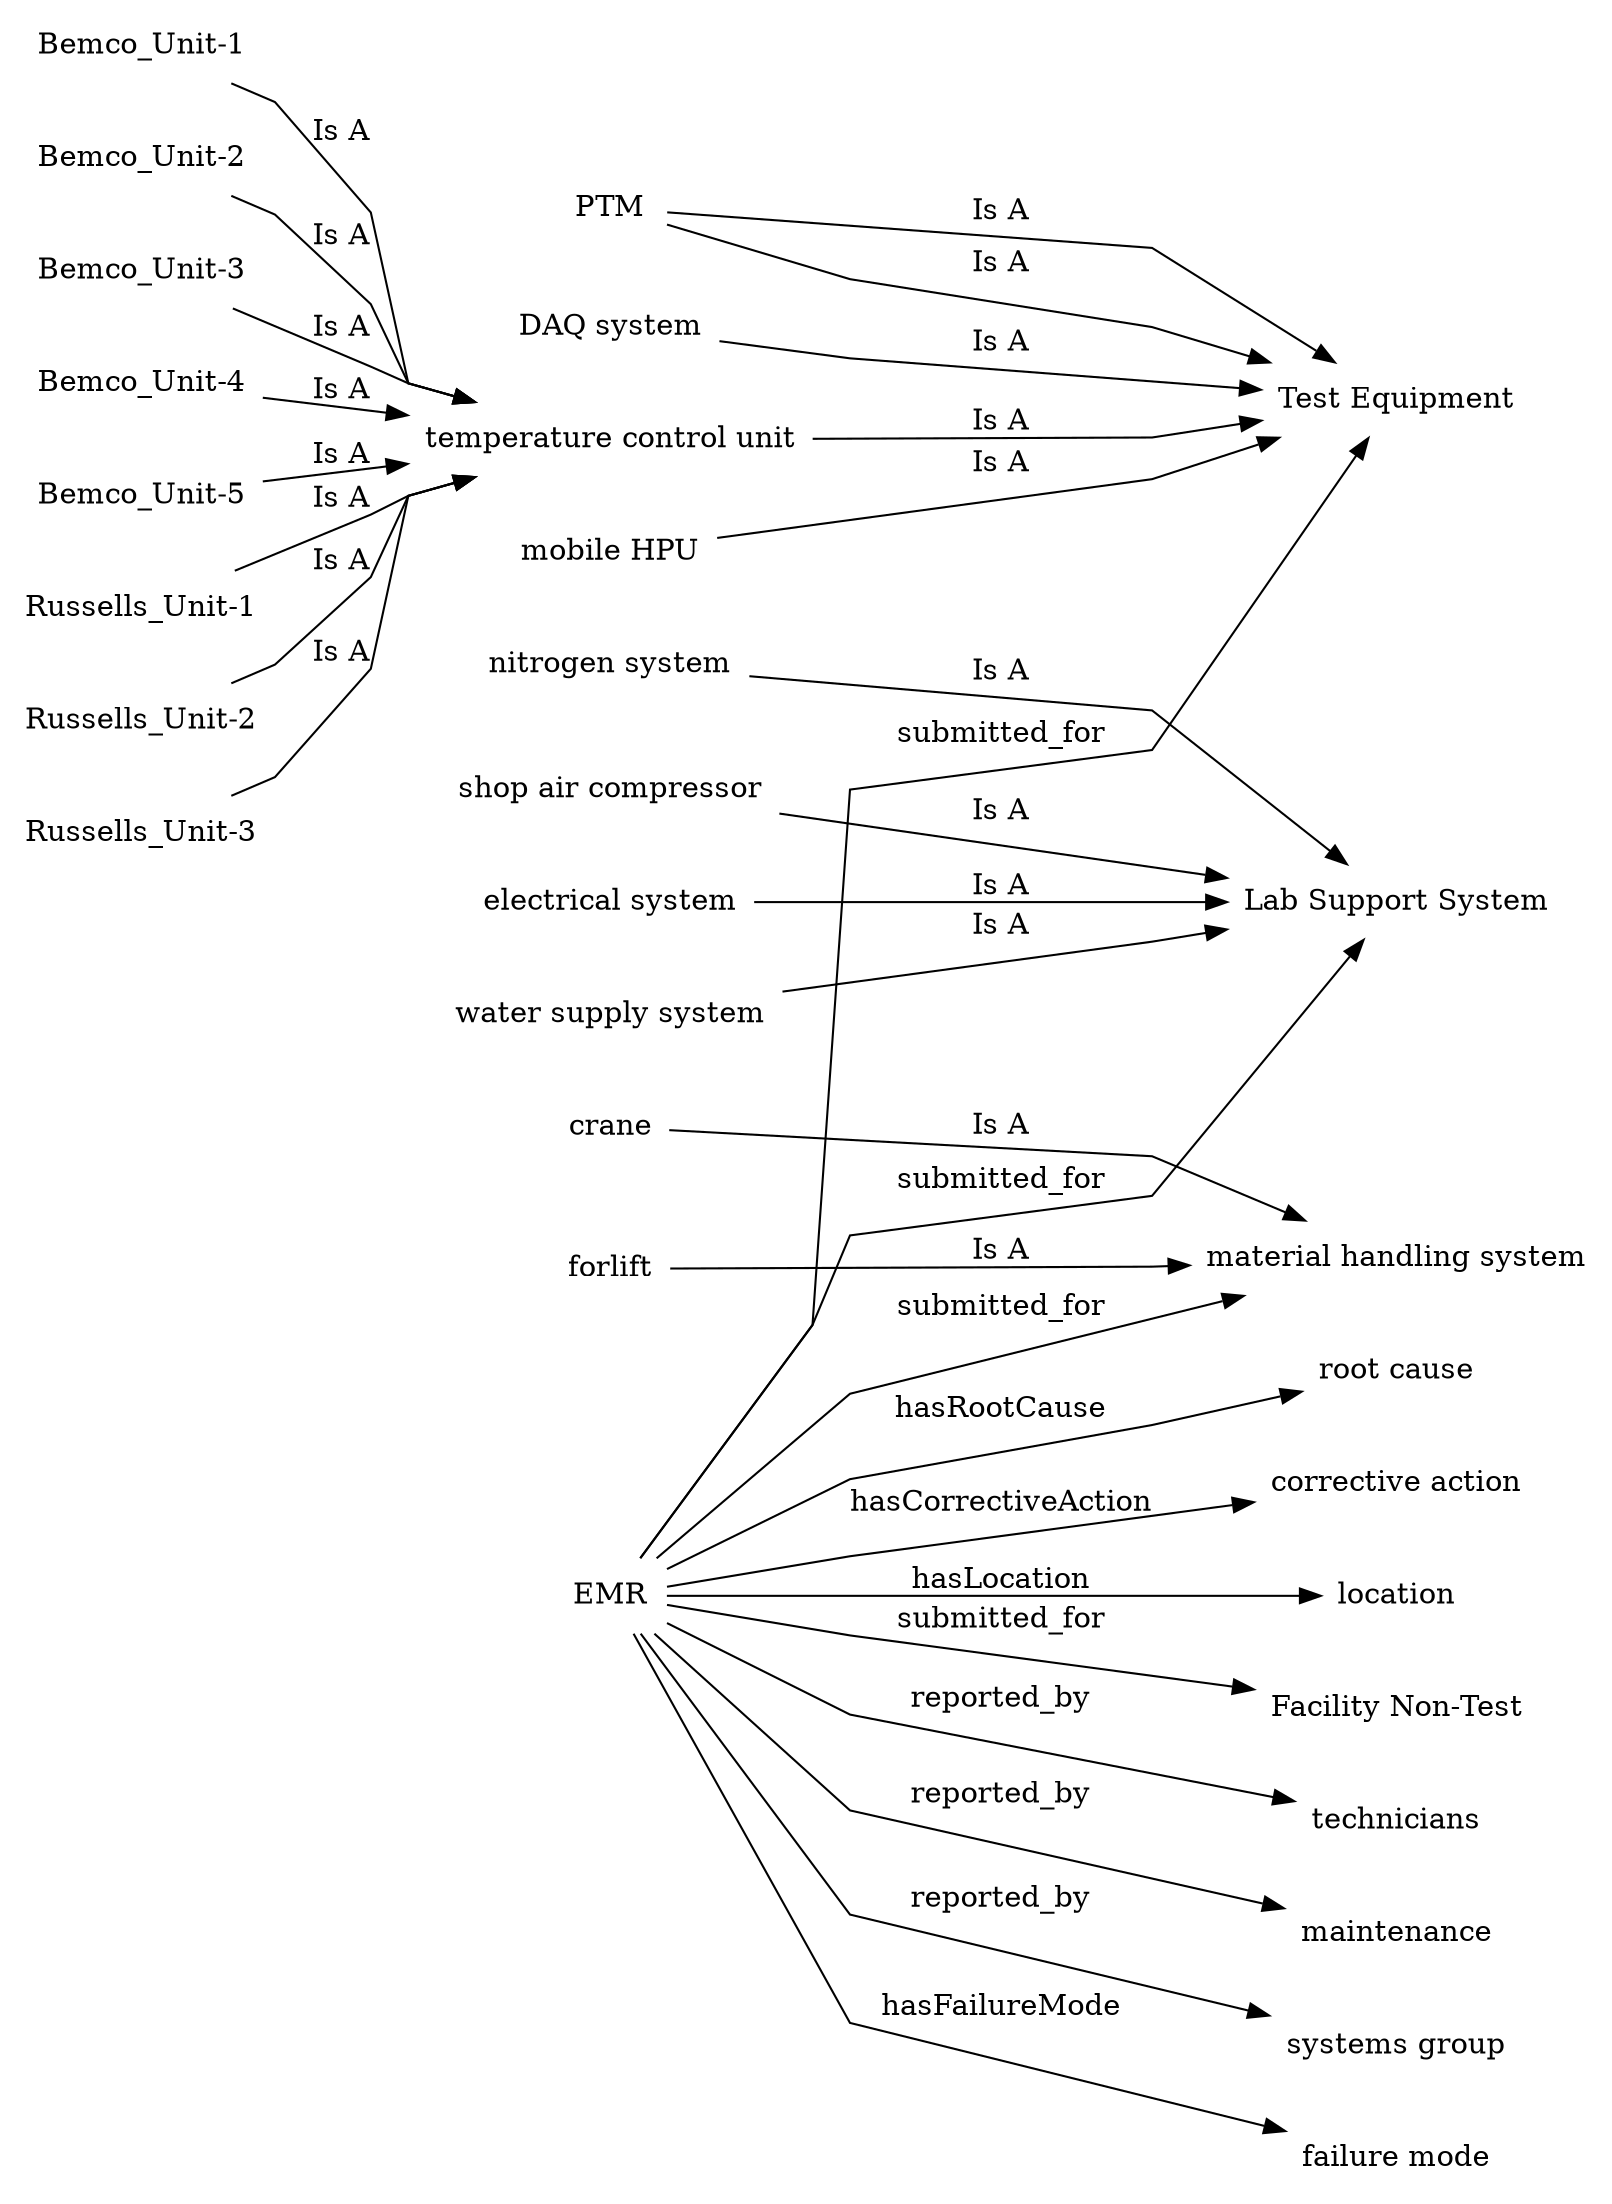 // The Round Table
digraph {
	graph [landscape=False rankdir=LR size="20,16" splines=polyline]
	node [color=white style=filled]
	node [shape=plaintext]
	EMR -> "Test Equipment" [label=submitted_for]
	EMR -> "Lab Support System" [label=submitted_for]
	EMR -> "material handling system" [label=submitted_for]
	EMR -> technicians [label=reported_by]
	EMR -> maintenance [label=reported_by]
	EMR -> "systems group" [label=reported_by]
	EMR -> "failure mode" [label=hasFailureMode]
	EMR -> "root cause" [label=hasRootCause]
	EMR -> "corrective action" [label=hasCorrectiveAction]
	EMR -> location [label=hasLocation]
	EMR -> "Facility Non-Test" [label=submitted_for]
	"nitrogen system" -> "Lab Support System" [label="Is A"]
	"shop air compressor" -> "Lab Support System" [label="Is A"]
	"electrical system" -> "Lab Support System" [label="Is A"]
	"water supply system" -> "Lab Support System" [label="Is A"]
	"temperature control unit" -> "Test Equipment" [label="Is A"]
	"mobile HPU" -> "Test Equipment" [label="Is A"]
	forlift -> "material handling system" [label="Is A"]
	crane -> "material handling system" [label="Is A"]
	"DAQ system" -> "Test Equipment" [label="Is A"]
	"Bemco_Unit-1" -> "temperature control unit" [label="Is A"]
	"Bemco_Unit-2" -> "temperature control unit" [label="Is A"]
	"Bemco_Unit-3" -> "temperature control unit" [label="Is A"]
	"Bemco_Unit-4" -> "temperature control unit" [label="Is A"]
	"Bemco_Unit-5" -> "temperature control unit" [label="Is A"]
	"Russells_Unit-1" -> "temperature control unit" [label="Is A"]
	"Russells_Unit-2" -> "temperature control unit" [label="Is A"]
	"Russells_Unit-3" -> "temperature control unit" [label="Is A"]
	PTM -> "Test Equipment" [label="Is A"]
	PTM -> "Test Equipment" [label="Is A"]
}

